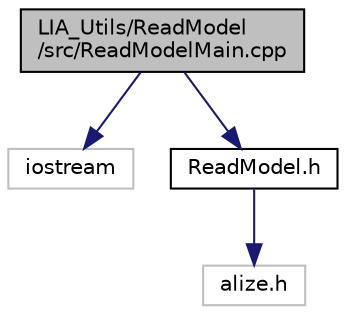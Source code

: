 digraph "LIA_Utils/ReadModel/src/ReadModelMain.cpp"
{
  edge [fontname="Helvetica",fontsize="10",labelfontname="Helvetica",labelfontsize="10"];
  node [fontname="Helvetica",fontsize="10",shape=record];
  Node1 [label="LIA_Utils/ReadModel\l/src/ReadModelMain.cpp",height=0.2,width=0.4,color="black", fillcolor="grey75", style="filled" fontcolor="black"];
  Node1 -> Node2 [color="midnightblue",fontsize="10",style="solid",fontname="Helvetica"];
  Node2 [label="iostream",height=0.2,width=0.4,color="grey75", fillcolor="white", style="filled"];
  Node1 -> Node3 [color="midnightblue",fontsize="10",style="solid",fontname="Helvetica"];
  Node3 [label="ReadModel.h",height=0.2,width=0.4,color="black", fillcolor="white", style="filled",URL="$ReadModel_8h.html"];
  Node3 -> Node4 [color="midnightblue",fontsize="10",style="solid",fontname="Helvetica"];
  Node4 [label="alize.h",height=0.2,width=0.4,color="grey75", fillcolor="white", style="filled"];
}
